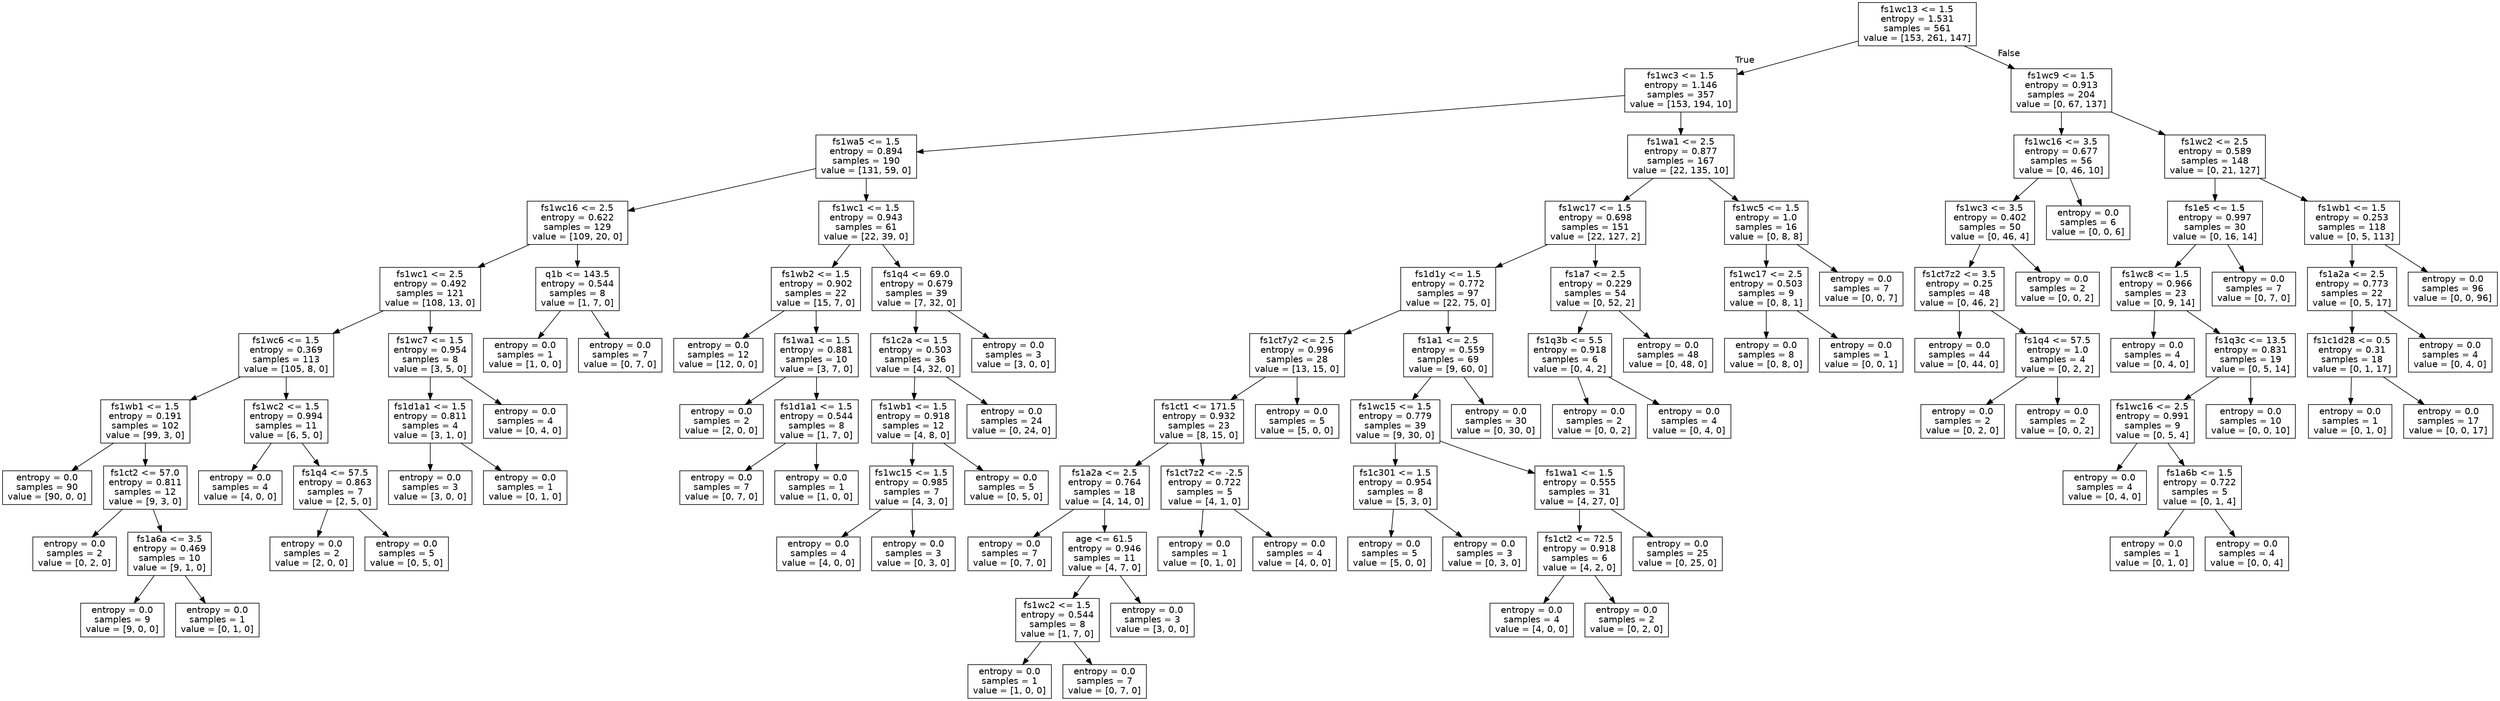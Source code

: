 digraph Tree {
node [shape=box, fontname="helvetica"] ;
edge [fontname="helvetica"] ;
0 [label="fs1wc13 <= 1.5\nentropy = 1.531\nsamples = 561\nvalue = [153, 261, 147]"] ;
1 [label="fs1wc3 <= 1.5\nentropy = 1.146\nsamples = 357\nvalue = [153, 194, 10]"] ;
0 -> 1 [labeldistance=2.5, labelangle=45, headlabel="True"] ;
2 [label="fs1wa5 <= 1.5\nentropy = 0.894\nsamples = 190\nvalue = [131, 59, 0]"] ;
1 -> 2 ;
3 [label="fs1wc16 <= 2.5\nentropy = 0.622\nsamples = 129\nvalue = [109, 20, 0]"] ;
2 -> 3 ;
4 [label="fs1wc1 <= 2.5\nentropy = 0.492\nsamples = 121\nvalue = [108, 13, 0]"] ;
3 -> 4 ;
5 [label="fs1wc6 <= 1.5\nentropy = 0.369\nsamples = 113\nvalue = [105, 8, 0]"] ;
4 -> 5 ;
6 [label="fs1wb1 <= 1.5\nentropy = 0.191\nsamples = 102\nvalue = [99, 3, 0]"] ;
5 -> 6 ;
7 [label="entropy = 0.0\nsamples = 90\nvalue = [90, 0, 0]"] ;
6 -> 7 ;
8 [label="fs1ct2 <= 57.0\nentropy = 0.811\nsamples = 12\nvalue = [9, 3, 0]"] ;
6 -> 8 ;
9 [label="entropy = 0.0\nsamples = 2\nvalue = [0, 2, 0]"] ;
8 -> 9 ;
10 [label="fs1a6a <= 3.5\nentropy = 0.469\nsamples = 10\nvalue = [9, 1, 0]"] ;
8 -> 10 ;
11 [label="entropy = 0.0\nsamples = 9\nvalue = [9, 0, 0]"] ;
10 -> 11 ;
12 [label="entropy = 0.0\nsamples = 1\nvalue = [0, 1, 0]"] ;
10 -> 12 ;
13 [label="fs1wc2 <= 1.5\nentropy = 0.994\nsamples = 11\nvalue = [6, 5, 0]"] ;
5 -> 13 ;
14 [label="entropy = 0.0\nsamples = 4\nvalue = [4, 0, 0]"] ;
13 -> 14 ;
15 [label="fs1q4 <= 57.5\nentropy = 0.863\nsamples = 7\nvalue = [2, 5, 0]"] ;
13 -> 15 ;
16 [label="entropy = 0.0\nsamples = 2\nvalue = [2, 0, 0]"] ;
15 -> 16 ;
17 [label="entropy = 0.0\nsamples = 5\nvalue = [0, 5, 0]"] ;
15 -> 17 ;
18 [label="fs1wc7 <= 1.5\nentropy = 0.954\nsamples = 8\nvalue = [3, 5, 0]"] ;
4 -> 18 ;
19 [label="fs1d1a1 <= 1.5\nentropy = 0.811\nsamples = 4\nvalue = [3, 1, 0]"] ;
18 -> 19 ;
20 [label="entropy = 0.0\nsamples = 3\nvalue = [3, 0, 0]"] ;
19 -> 20 ;
21 [label="entropy = 0.0\nsamples = 1\nvalue = [0, 1, 0]"] ;
19 -> 21 ;
22 [label="entropy = 0.0\nsamples = 4\nvalue = [0, 4, 0]"] ;
18 -> 22 ;
23 [label="q1b <= 143.5\nentropy = 0.544\nsamples = 8\nvalue = [1, 7, 0]"] ;
3 -> 23 ;
24 [label="entropy = 0.0\nsamples = 1\nvalue = [1, 0, 0]"] ;
23 -> 24 ;
25 [label="entropy = 0.0\nsamples = 7\nvalue = [0, 7, 0]"] ;
23 -> 25 ;
26 [label="fs1wc1 <= 1.5\nentropy = 0.943\nsamples = 61\nvalue = [22, 39, 0]"] ;
2 -> 26 ;
27 [label="fs1wb2 <= 1.5\nentropy = 0.902\nsamples = 22\nvalue = [15, 7, 0]"] ;
26 -> 27 ;
28 [label="entropy = 0.0\nsamples = 12\nvalue = [12, 0, 0]"] ;
27 -> 28 ;
29 [label="fs1wa1 <= 1.5\nentropy = 0.881\nsamples = 10\nvalue = [3, 7, 0]"] ;
27 -> 29 ;
30 [label="entropy = 0.0\nsamples = 2\nvalue = [2, 0, 0]"] ;
29 -> 30 ;
31 [label="fs1d1a1 <= 1.5\nentropy = 0.544\nsamples = 8\nvalue = [1, 7, 0]"] ;
29 -> 31 ;
32 [label="entropy = 0.0\nsamples = 7\nvalue = [0, 7, 0]"] ;
31 -> 32 ;
33 [label="entropy = 0.0\nsamples = 1\nvalue = [1, 0, 0]"] ;
31 -> 33 ;
34 [label="fs1q4 <= 69.0\nentropy = 0.679\nsamples = 39\nvalue = [7, 32, 0]"] ;
26 -> 34 ;
35 [label="fs1c2a <= 1.5\nentropy = 0.503\nsamples = 36\nvalue = [4, 32, 0]"] ;
34 -> 35 ;
36 [label="fs1wb1 <= 1.5\nentropy = 0.918\nsamples = 12\nvalue = [4, 8, 0]"] ;
35 -> 36 ;
37 [label="fs1wc15 <= 1.5\nentropy = 0.985\nsamples = 7\nvalue = [4, 3, 0]"] ;
36 -> 37 ;
38 [label="entropy = 0.0\nsamples = 4\nvalue = [4, 0, 0]"] ;
37 -> 38 ;
39 [label="entropy = 0.0\nsamples = 3\nvalue = [0, 3, 0]"] ;
37 -> 39 ;
40 [label="entropy = 0.0\nsamples = 5\nvalue = [0, 5, 0]"] ;
36 -> 40 ;
41 [label="entropy = 0.0\nsamples = 24\nvalue = [0, 24, 0]"] ;
35 -> 41 ;
42 [label="entropy = 0.0\nsamples = 3\nvalue = [3, 0, 0]"] ;
34 -> 42 ;
43 [label="fs1wa1 <= 2.5\nentropy = 0.877\nsamples = 167\nvalue = [22, 135, 10]"] ;
1 -> 43 ;
44 [label="fs1wc17 <= 1.5\nentropy = 0.698\nsamples = 151\nvalue = [22, 127, 2]"] ;
43 -> 44 ;
45 [label="fs1d1y <= 1.5\nentropy = 0.772\nsamples = 97\nvalue = [22, 75, 0]"] ;
44 -> 45 ;
46 [label="fs1ct7y2 <= 2.5\nentropy = 0.996\nsamples = 28\nvalue = [13, 15, 0]"] ;
45 -> 46 ;
47 [label="fs1ct1 <= 171.5\nentropy = 0.932\nsamples = 23\nvalue = [8, 15, 0]"] ;
46 -> 47 ;
48 [label="fs1a2a <= 2.5\nentropy = 0.764\nsamples = 18\nvalue = [4, 14, 0]"] ;
47 -> 48 ;
49 [label="entropy = 0.0\nsamples = 7\nvalue = [0, 7, 0]"] ;
48 -> 49 ;
50 [label="age <= 61.5\nentropy = 0.946\nsamples = 11\nvalue = [4, 7, 0]"] ;
48 -> 50 ;
51 [label="fs1wc2 <= 1.5\nentropy = 0.544\nsamples = 8\nvalue = [1, 7, 0]"] ;
50 -> 51 ;
52 [label="entropy = 0.0\nsamples = 1\nvalue = [1, 0, 0]"] ;
51 -> 52 ;
53 [label="entropy = 0.0\nsamples = 7\nvalue = [0, 7, 0]"] ;
51 -> 53 ;
54 [label="entropy = 0.0\nsamples = 3\nvalue = [3, 0, 0]"] ;
50 -> 54 ;
55 [label="fs1ct7z2 <= -2.5\nentropy = 0.722\nsamples = 5\nvalue = [4, 1, 0]"] ;
47 -> 55 ;
56 [label="entropy = 0.0\nsamples = 1\nvalue = [0, 1, 0]"] ;
55 -> 56 ;
57 [label="entropy = 0.0\nsamples = 4\nvalue = [4, 0, 0]"] ;
55 -> 57 ;
58 [label="entropy = 0.0\nsamples = 5\nvalue = [5, 0, 0]"] ;
46 -> 58 ;
59 [label="fs1a1 <= 2.5\nentropy = 0.559\nsamples = 69\nvalue = [9, 60, 0]"] ;
45 -> 59 ;
60 [label="fs1wc15 <= 1.5\nentropy = 0.779\nsamples = 39\nvalue = [9, 30, 0]"] ;
59 -> 60 ;
61 [label="fs1c301 <= 1.5\nentropy = 0.954\nsamples = 8\nvalue = [5, 3, 0]"] ;
60 -> 61 ;
62 [label="entropy = 0.0\nsamples = 5\nvalue = [5, 0, 0]"] ;
61 -> 62 ;
63 [label="entropy = 0.0\nsamples = 3\nvalue = [0, 3, 0]"] ;
61 -> 63 ;
64 [label="fs1wa1 <= 1.5\nentropy = 0.555\nsamples = 31\nvalue = [4, 27, 0]"] ;
60 -> 64 ;
65 [label="fs1ct2 <= 72.5\nentropy = 0.918\nsamples = 6\nvalue = [4, 2, 0]"] ;
64 -> 65 ;
66 [label="entropy = 0.0\nsamples = 4\nvalue = [4, 0, 0]"] ;
65 -> 66 ;
67 [label="entropy = 0.0\nsamples = 2\nvalue = [0, 2, 0]"] ;
65 -> 67 ;
68 [label="entropy = 0.0\nsamples = 25\nvalue = [0, 25, 0]"] ;
64 -> 68 ;
69 [label="entropy = 0.0\nsamples = 30\nvalue = [0, 30, 0]"] ;
59 -> 69 ;
70 [label="fs1a7 <= 2.5\nentropy = 0.229\nsamples = 54\nvalue = [0, 52, 2]"] ;
44 -> 70 ;
71 [label="fs1q3b <= 5.5\nentropy = 0.918\nsamples = 6\nvalue = [0, 4, 2]"] ;
70 -> 71 ;
72 [label="entropy = 0.0\nsamples = 2\nvalue = [0, 0, 2]"] ;
71 -> 72 ;
73 [label="entropy = 0.0\nsamples = 4\nvalue = [0, 4, 0]"] ;
71 -> 73 ;
74 [label="entropy = 0.0\nsamples = 48\nvalue = [0, 48, 0]"] ;
70 -> 74 ;
75 [label="fs1wc5 <= 1.5\nentropy = 1.0\nsamples = 16\nvalue = [0, 8, 8]"] ;
43 -> 75 ;
76 [label="fs1wc17 <= 2.5\nentropy = 0.503\nsamples = 9\nvalue = [0, 8, 1]"] ;
75 -> 76 ;
77 [label="entropy = 0.0\nsamples = 8\nvalue = [0, 8, 0]"] ;
76 -> 77 ;
78 [label="entropy = 0.0\nsamples = 1\nvalue = [0, 0, 1]"] ;
76 -> 78 ;
79 [label="entropy = 0.0\nsamples = 7\nvalue = [0, 0, 7]"] ;
75 -> 79 ;
80 [label="fs1wc9 <= 1.5\nentropy = 0.913\nsamples = 204\nvalue = [0, 67, 137]"] ;
0 -> 80 [labeldistance=2.5, labelangle=-45, headlabel="False"] ;
81 [label="fs1wc16 <= 3.5\nentropy = 0.677\nsamples = 56\nvalue = [0, 46, 10]"] ;
80 -> 81 ;
82 [label="fs1wc3 <= 3.5\nentropy = 0.402\nsamples = 50\nvalue = [0, 46, 4]"] ;
81 -> 82 ;
83 [label="fs1ct7z2 <= 3.5\nentropy = 0.25\nsamples = 48\nvalue = [0, 46, 2]"] ;
82 -> 83 ;
84 [label="entropy = 0.0\nsamples = 44\nvalue = [0, 44, 0]"] ;
83 -> 84 ;
85 [label="fs1q4 <= 57.5\nentropy = 1.0\nsamples = 4\nvalue = [0, 2, 2]"] ;
83 -> 85 ;
86 [label="entropy = 0.0\nsamples = 2\nvalue = [0, 2, 0]"] ;
85 -> 86 ;
87 [label="entropy = 0.0\nsamples = 2\nvalue = [0, 0, 2]"] ;
85 -> 87 ;
88 [label="entropy = 0.0\nsamples = 2\nvalue = [0, 0, 2]"] ;
82 -> 88 ;
89 [label="entropy = 0.0\nsamples = 6\nvalue = [0, 0, 6]"] ;
81 -> 89 ;
90 [label="fs1wc2 <= 2.5\nentropy = 0.589\nsamples = 148\nvalue = [0, 21, 127]"] ;
80 -> 90 ;
91 [label="fs1e5 <= 1.5\nentropy = 0.997\nsamples = 30\nvalue = [0, 16, 14]"] ;
90 -> 91 ;
92 [label="fs1wc8 <= 1.5\nentropy = 0.966\nsamples = 23\nvalue = [0, 9, 14]"] ;
91 -> 92 ;
93 [label="entropy = 0.0\nsamples = 4\nvalue = [0, 4, 0]"] ;
92 -> 93 ;
94 [label="fs1q3c <= 13.5\nentropy = 0.831\nsamples = 19\nvalue = [0, 5, 14]"] ;
92 -> 94 ;
95 [label="fs1wc16 <= 2.5\nentropy = 0.991\nsamples = 9\nvalue = [0, 5, 4]"] ;
94 -> 95 ;
96 [label="entropy = 0.0\nsamples = 4\nvalue = [0, 4, 0]"] ;
95 -> 96 ;
97 [label="fs1a6b <= 1.5\nentropy = 0.722\nsamples = 5\nvalue = [0, 1, 4]"] ;
95 -> 97 ;
98 [label="entropy = 0.0\nsamples = 1\nvalue = [0, 1, 0]"] ;
97 -> 98 ;
99 [label="entropy = 0.0\nsamples = 4\nvalue = [0, 0, 4]"] ;
97 -> 99 ;
100 [label="entropy = 0.0\nsamples = 10\nvalue = [0, 0, 10]"] ;
94 -> 100 ;
101 [label="entropy = 0.0\nsamples = 7\nvalue = [0, 7, 0]"] ;
91 -> 101 ;
102 [label="fs1wb1 <= 1.5\nentropy = 0.253\nsamples = 118\nvalue = [0, 5, 113]"] ;
90 -> 102 ;
103 [label="fs1a2a <= 2.5\nentropy = 0.773\nsamples = 22\nvalue = [0, 5, 17]"] ;
102 -> 103 ;
104 [label="fs1c1d28 <= 0.5\nentropy = 0.31\nsamples = 18\nvalue = [0, 1, 17]"] ;
103 -> 104 ;
105 [label="entropy = 0.0\nsamples = 1\nvalue = [0, 1, 0]"] ;
104 -> 105 ;
106 [label="entropy = 0.0\nsamples = 17\nvalue = [0, 0, 17]"] ;
104 -> 106 ;
107 [label="entropy = 0.0\nsamples = 4\nvalue = [0, 4, 0]"] ;
103 -> 107 ;
108 [label="entropy = 0.0\nsamples = 96\nvalue = [0, 0, 96]"] ;
102 -> 108 ;
}